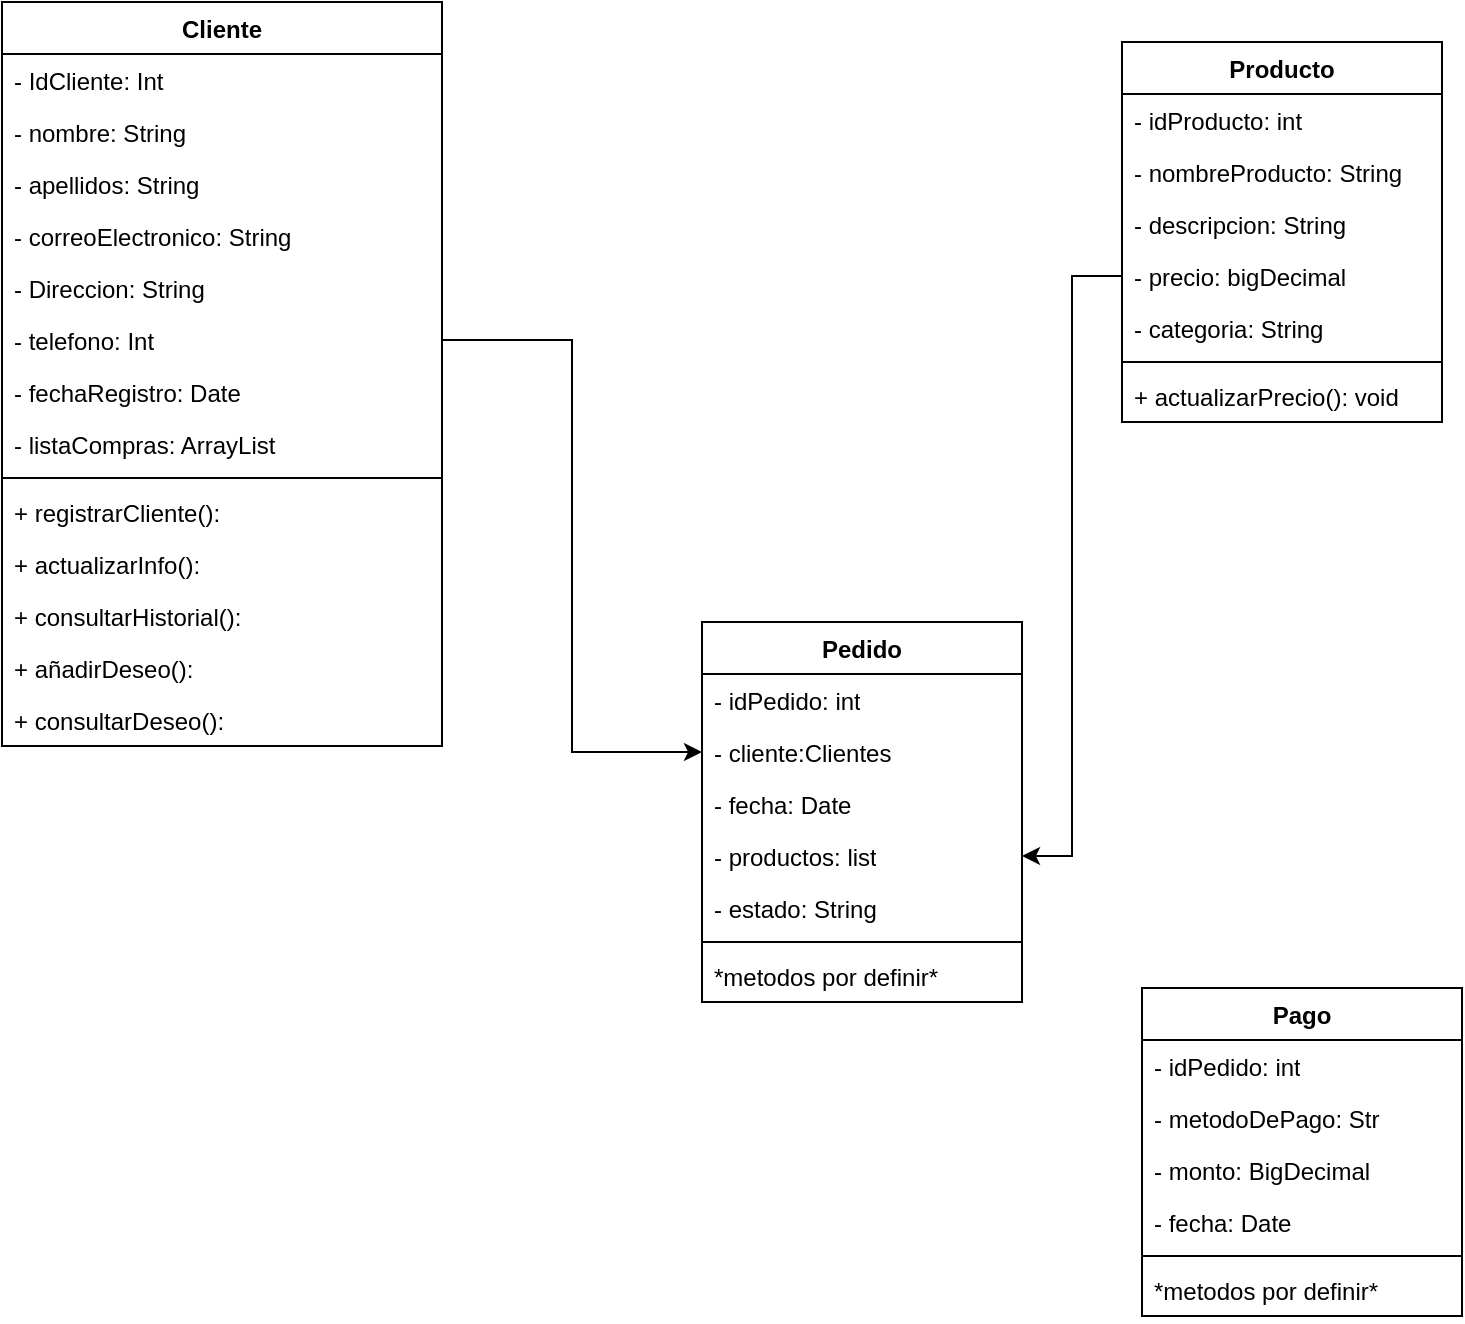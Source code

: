 <mxfile version="26.0.9">
  <diagram id="C5RBs43oDa-KdzZeNtuy" name="Page-1">
    <mxGraphModel dx="1434" dy="836" grid="1" gridSize="10" guides="1" tooltips="1" connect="1" arrows="1" fold="1" page="1" pageScale="1" pageWidth="827" pageHeight="1169" math="0" shadow="0">
      <root>
        <mxCell id="WIyWlLk6GJQsqaUBKTNV-0" />
        <mxCell id="WIyWlLk6GJQsqaUBKTNV-1" parent="WIyWlLk6GJQsqaUBKTNV-0" />
        <mxCell id="pCuUrv1eyqgr5q10tT0v-0" value="Cliente" style="swimlane;fontStyle=1;align=center;verticalAlign=top;childLayout=stackLayout;horizontal=1;startSize=26;horizontalStack=0;resizeParent=1;resizeParentMax=0;resizeLast=0;collapsible=1;marginBottom=0;whiteSpace=wrap;html=1;" parent="WIyWlLk6GJQsqaUBKTNV-1" vertex="1">
          <mxGeometry x="10" y="10" width="220" height="372" as="geometry" />
        </mxCell>
        <mxCell id="pCuUrv1eyqgr5q10tT0v-1" value="- IdCliente: Int" style="text;strokeColor=none;fillColor=none;align=left;verticalAlign=top;spacingLeft=4;spacingRight=4;overflow=hidden;rotatable=0;points=[[0,0.5],[1,0.5]];portConstraint=eastwest;whiteSpace=wrap;html=1;" parent="pCuUrv1eyqgr5q10tT0v-0" vertex="1">
          <mxGeometry y="26" width="220" height="26" as="geometry" />
        </mxCell>
        <mxCell id="pCuUrv1eyqgr5q10tT0v-7" value="- nombre: String" style="text;strokeColor=none;fillColor=none;align=left;verticalAlign=top;spacingLeft=4;spacingRight=4;overflow=hidden;rotatable=0;points=[[0,0.5],[1,0.5]];portConstraint=eastwest;whiteSpace=wrap;html=1;" parent="pCuUrv1eyqgr5q10tT0v-0" vertex="1">
          <mxGeometry y="52" width="220" height="26" as="geometry" />
        </mxCell>
        <mxCell id="pCuUrv1eyqgr5q10tT0v-4" value="- apellidos: String" style="text;strokeColor=none;fillColor=none;align=left;verticalAlign=top;spacingLeft=4;spacingRight=4;overflow=hidden;rotatable=0;points=[[0,0.5],[1,0.5]];portConstraint=eastwest;whiteSpace=wrap;html=1;" parent="pCuUrv1eyqgr5q10tT0v-0" vertex="1">
          <mxGeometry y="78" width="220" height="26" as="geometry" />
        </mxCell>
        <mxCell id="pCuUrv1eyqgr5q10tT0v-6" value="- correoElectronico: String" style="text;strokeColor=none;fillColor=none;align=left;verticalAlign=top;spacingLeft=4;spacingRight=4;overflow=hidden;rotatable=0;points=[[0,0.5],[1,0.5]];portConstraint=eastwest;whiteSpace=wrap;html=1;" parent="pCuUrv1eyqgr5q10tT0v-0" vertex="1">
          <mxGeometry y="104" width="220" height="26" as="geometry" />
        </mxCell>
        <mxCell id="pCuUrv1eyqgr5q10tT0v-5" value="- Direccion: String" style="text;strokeColor=none;fillColor=none;align=left;verticalAlign=top;spacingLeft=4;spacingRight=4;overflow=hidden;rotatable=0;points=[[0,0.5],[1,0.5]];portConstraint=eastwest;whiteSpace=wrap;html=1;" parent="pCuUrv1eyqgr5q10tT0v-0" vertex="1">
          <mxGeometry y="130" width="220" height="26" as="geometry" />
        </mxCell>
        <mxCell id="pCuUrv1eyqgr5q10tT0v-8" value="- telefono: Int" style="text;strokeColor=none;fillColor=none;align=left;verticalAlign=top;spacingLeft=4;spacingRight=4;overflow=hidden;rotatable=0;points=[[0,0.5],[1,0.5]];portConstraint=eastwest;whiteSpace=wrap;html=1;" parent="pCuUrv1eyqgr5q10tT0v-0" vertex="1">
          <mxGeometry y="156" width="220" height="26" as="geometry" />
        </mxCell>
        <mxCell id="pCuUrv1eyqgr5q10tT0v-9" value="- fechaRegistro: Date" style="text;strokeColor=none;fillColor=none;align=left;verticalAlign=top;spacingLeft=4;spacingRight=4;overflow=hidden;rotatable=0;points=[[0,0.5],[1,0.5]];portConstraint=eastwest;whiteSpace=wrap;html=1;" parent="pCuUrv1eyqgr5q10tT0v-0" vertex="1">
          <mxGeometry y="182" width="220" height="26" as="geometry" />
        </mxCell>
        <mxCell id="pCuUrv1eyqgr5q10tT0v-10" value="- listaCompras: ArrayList" style="text;strokeColor=none;fillColor=none;align=left;verticalAlign=top;spacingLeft=4;spacingRight=4;overflow=hidden;rotatable=0;points=[[0,0.5],[1,0.5]];portConstraint=eastwest;whiteSpace=wrap;html=1;" parent="pCuUrv1eyqgr5q10tT0v-0" vertex="1">
          <mxGeometry y="208" width="220" height="26" as="geometry" />
        </mxCell>
        <mxCell id="pCuUrv1eyqgr5q10tT0v-2" value="" style="line;strokeWidth=1;fillColor=none;align=left;verticalAlign=middle;spacingTop=-1;spacingLeft=3;spacingRight=3;rotatable=0;labelPosition=right;points=[];portConstraint=eastwest;strokeColor=inherit;" parent="pCuUrv1eyqgr5q10tT0v-0" vertex="1">
          <mxGeometry y="234" width="220" height="8" as="geometry" />
        </mxCell>
        <mxCell id="pCuUrv1eyqgr5q10tT0v-3" value="+ registrarCliente():&amp;nbsp;" style="text;strokeColor=none;fillColor=none;align=left;verticalAlign=top;spacingLeft=4;spacingRight=4;overflow=hidden;rotatable=0;points=[[0,0.5],[1,0.5]];portConstraint=eastwest;whiteSpace=wrap;html=1;" parent="pCuUrv1eyqgr5q10tT0v-0" vertex="1">
          <mxGeometry y="242" width="220" height="26" as="geometry" />
        </mxCell>
        <mxCell id="pCuUrv1eyqgr5q10tT0v-11" value="+ actualizarInfo():&amp;nbsp;" style="text;strokeColor=none;fillColor=none;align=left;verticalAlign=top;spacingLeft=4;spacingRight=4;overflow=hidden;rotatable=0;points=[[0,0.5],[1,0.5]];portConstraint=eastwest;whiteSpace=wrap;html=1;" parent="pCuUrv1eyqgr5q10tT0v-0" vertex="1">
          <mxGeometry y="268" width="220" height="26" as="geometry" />
        </mxCell>
        <mxCell id="pCuUrv1eyqgr5q10tT0v-12" value="+ consultarHistorial():&amp;nbsp;" style="text;strokeColor=none;fillColor=none;align=left;verticalAlign=top;spacingLeft=4;spacingRight=4;overflow=hidden;rotatable=0;points=[[0,0.5],[1,0.5]];portConstraint=eastwest;whiteSpace=wrap;html=1;" parent="pCuUrv1eyqgr5q10tT0v-0" vertex="1">
          <mxGeometry y="294" width="220" height="26" as="geometry" />
        </mxCell>
        <mxCell id="pCuUrv1eyqgr5q10tT0v-13" value="+ añadirDeseo():&amp;nbsp;" style="text;strokeColor=none;fillColor=none;align=left;verticalAlign=top;spacingLeft=4;spacingRight=4;overflow=hidden;rotatable=0;points=[[0,0.5],[1,0.5]];portConstraint=eastwest;whiteSpace=wrap;html=1;" parent="pCuUrv1eyqgr5q10tT0v-0" vertex="1">
          <mxGeometry y="320" width="220" height="26" as="geometry" />
        </mxCell>
        <mxCell id="pCuUrv1eyqgr5q10tT0v-14" value="+ consultarDeseo():&amp;nbsp;" style="text;strokeColor=none;fillColor=none;align=left;verticalAlign=top;spacingLeft=4;spacingRight=4;overflow=hidden;rotatable=0;points=[[0,0.5],[1,0.5]];portConstraint=eastwest;whiteSpace=wrap;html=1;" parent="pCuUrv1eyqgr5q10tT0v-0" vertex="1">
          <mxGeometry y="346" width="220" height="26" as="geometry" />
        </mxCell>
        <mxCell id="pCuUrv1eyqgr5q10tT0v-17" value="Producto" style="swimlane;fontStyle=1;align=center;verticalAlign=top;childLayout=stackLayout;horizontal=1;startSize=26;horizontalStack=0;resizeParent=1;resizeParentMax=0;resizeLast=0;collapsible=1;marginBottom=0;whiteSpace=wrap;html=1;" parent="WIyWlLk6GJQsqaUBKTNV-1" vertex="1">
          <mxGeometry x="570" y="30" width="160" height="190" as="geometry" />
        </mxCell>
        <mxCell id="pCuUrv1eyqgr5q10tT0v-18" value="- idProducto: int" style="text;strokeColor=none;fillColor=none;align=left;verticalAlign=top;spacingLeft=4;spacingRight=4;overflow=hidden;rotatable=0;points=[[0,0.5],[1,0.5]];portConstraint=eastwest;whiteSpace=wrap;html=1;" parent="pCuUrv1eyqgr5q10tT0v-17" vertex="1">
          <mxGeometry y="26" width="160" height="26" as="geometry" />
        </mxCell>
        <mxCell id="pCuUrv1eyqgr5q10tT0v-21" value="- nombreProducto: String" style="text;strokeColor=none;fillColor=none;align=left;verticalAlign=top;spacingLeft=4;spacingRight=4;overflow=hidden;rotatable=0;points=[[0,0.5],[1,0.5]];portConstraint=eastwest;whiteSpace=wrap;html=1;" parent="pCuUrv1eyqgr5q10tT0v-17" vertex="1">
          <mxGeometry y="52" width="160" height="26" as="geometry" />
        </mxCell>
        <mxCell id="pCuUrv1eyqgr5q10tT0v-22" value="- descripcion: String" style="text;strokeColor=none;fillColor=none;align=left;verticalAlign=top;spacingLeft=4;spacingRight=4;overflow=hidden;rotatable=0;points=[[0,0.5],[1,0.5]];portConstraint=eastwest;whiteSpace=wrap;html=1;" parent="pCuUrv1eyqgr5q10tT0v-17" vertex="1">
          <mxGeometry y="78" width="160" height="26" as="geometry" />
        </mxCell>
        <mxCell id="pCuUrv1eyqgr5q10tT0v-23" value="- precio: bigDecimal" style="text;strokeColor=none;fillColor=none;align=left;verticalAlign=top;spacingLeft=4;spacingRight=4;overflow=hidden;rotatable=0;points=[[0,0.5],[1,0.5]];portConstraint=eastwest;whiteSpace=wrap;html=1;" parent="pCuUrv1eyqgr5q10tT0v-17" vertex="1">
          <mxGeometry y="104" width="160" height="26" as="geometry" />
        </mxCell>
        <mxCell id="At_WYfDl0nij_3sQn7_P-0" value="- categoria: String" style="text;strokeColor=none;fillColor=none;align=left;verticalAlign=top;spacingLeft=4;spacingRight=4;overflow=hidden;rotatable=0;points=[[0,0.5],[1,0.5]];portConstraint=eastwest;whiteSpace=wrap;html=1;" parent="pCuUrv1eyqgr5q10tT0v-17" vertex="1">
          <mxGeometry y="130" width="160" height="26" as="geometry" />
        </mxCell>
        <mxCell id="pCuUrv1eyqgr5q10tT0v-19" value="" style="line;strokeWidth=1;fillColor=none;align=left;verticalAlign=middle;spacingTop=-1;spacingLeft=3;spacingRight=3;rotatable=0;labelPosition=right;points=[];portConstraint=eastwest;strokeColor=inherit;" parent="pCuUrv1eyqgr5q10tT0v-17" vertex="1">
          <mxGeometry y="156" width="160" height="8" as="geometry" />
        </mxCell>
        <mxCell id="pCuUrv1eyqgr5q10tT0v-20" value="+ actualizarPrecio(): void" style="text;strokeColor=none;fillColor=none;align=left;verticalAlign=top;spacingLeft=4;spacingRight=4;overflow=hidden;rotatable=0;points=[[0,0.5],[1,0.5]];portConstraint=eastwest;whiteSpace=wrap;html=1;" parent="pCuUrv1eyqgr5q10tT0v-17" vertex="1">
          <mxGeometry y="164" width="160" height="26" as="geometry" />
        </mxCell>
        <mxCell id="At_WYfDl0nij_3sQn7_P-2" value="Pedido" style="swimlane;fontStyle=1;align=center;verticalAlign=top;childLayout=stackLayout;horizontal=1;startSize=26;horizontalStack=0;resizeParent=1;resizeParentMax=0;resizeLast=0;collapsible=1;marginBottom=0;whiteSpace=wrap;html=1;" parent="WIyWlLk6GJQsqaUBKTNV-1" vertex="1">
          <mxGeometry x="360" y="320" width="160" height="190" as="geometry" />
        </mxCell>
        <mxCell id="At_WYfDl0nij_3sQn7_P-3" value="- idPedido: int" style="text;strokeColor=none;fillColor=none;align=left;verticalAlign=top;spacingLeft=4;spacingRight=4;overflow=hidden;rotatable=0;points=[[0,0.5],[1,0.5]];portConstraint=eastwest;whiteSpace=wrap;html=1;" parent="At_WYfDl0nij_3sQn7_P-2" vertex="1">
          <mxGeometry y="26" width="160" height="26" as="geometry" />
        </mxCell>
        <mxCell id="At_WYfDl0nij_3sQn7_P-17" value="- cliente:Clientes" style="text;strokeColor=none;fillColor=none;align=left;verticalAlign=top;spacingLeft=4;spacingRight=4;overflow=hidden;rotatable=0;points=[[0,0.5],[1,0.5]];portConstraint=eastwest;whiteSpace=wrap;html=1;" parent="At_WYfDl0nij_3sQn7_P-2" vertex="1">
          <mxGeometry y="52" width="160" height="26" as="geometry" />
        </mxCell>
        <mxCell id="At_WYfDl0nij_3sQn7_P-6" value="- fecha: Date" style="text;strokeColor=none;fillColor=none;align=left;verticalAlign=top;spacingLeft=4;spacingRight=4;overflow=hidden;rotatable=0;points=[[0,0.5],[1,0.5]];portConstraint=eastwest;whiteSpace=wrap;html=1;" parent="At_WYfDl0nij_3sQn7_P-2" vertex="1">
          <mxGeometry y="78" width="160" height="26" as="geometry" />
        </mxCell>
        <mxCell id="At_WYfDl0nij_3sQn7_P-7" value="- productos: list" style="text;strokeColor=none;fillColor=none;align=left;verticalAlign=top;spacingLeft=4;spacingRight=4;overflow=hidden;rotatable=0;points=[[0,0.5],[1,0.5]];portConstraint=eastwest;whiteSpace=wrap;html=1;" parent="At_WYfDl0nij_3sQn7_P-2" vertex="1">
          <mxGeometry y="104" width="160" height="26" as="geometry" />
        </mxCell>
        <mxCell id="At_WYfDl0nij_3sQn7_P-8" value="- estado: String" style="text;strokeColor=none;fillColor=none;align=left;verticalAlign=top;spacingLeft=4;spacingRight=4;overflow=hidden;rotatable=0;points=[[0,0.5],[1,0.5]];portConstraint=eastwest;whiteSpace=wrap;html=1;" parent="At_WYfDl0nij_3sQn7_P-2" vertex="1">
          <mxGeometry y="130" width="160" height="26" as="geometry" />
        </mxCell>
        <mxCell id="At_WYfDl0nij_3sQn7_P-4" value="" style="line;strokeWidth=1;fillColor=none;align=left;verticalAlign=middle;spacingTop=-1;spacingLeft=3;spacingRight=3;rotatable=0;labelPosition=right;points=[];portConstraint=eastwest;strokeColor=inherit;" parent="At_WYfDl0nij_3sQn7_P-2" vertex="1">
          <mxGeometry y="156" width="160" height="8" as="geometry" />
        </mxCell>
        <mxCell id="At_WYfDl0nij_3sQn7_P-5" value="*metodos por definir*" style="text;strokeColor=none;fillColor=none;align=left;verticalAlign=top;spacingLeft=4;spacingRight=4;overflow=hidden;rotatable=0;points=[[0,0.5],[1,0.5]];portConstraint=eastwest;whiteSpace=wrap;html=1;" parent="At_WYfDl0nij_3sQn7_P-2" vertex="1">
          <mxGeometry y="164" width="160" height="26" as="geometry" />
        </mxCell>
        <mxCell id="At_WYfDl0nij_3sQn7_P-9" value="Pago" style="swimlane;fontStyle=1;align=center;verticalAlign=top;childLayout=stackLayout;horizontal=1;startSize=26;horizontalStack=0;resizeParent=1;resizeParentMax=0;resizeLast=0;collapsible=1;marginBottom=0;whiteSpace=wrap;html=1;" parent="WIyWlLk6GJQsqaUBKTNV-1" vertex="1">
          <mxGeometry x="580" y="503" width="160" height="164" as="geometry" />
        </mxCell>
        <mxCell id="At_WYfDl0nij_3sQn7_P-15" value="- idPedido: int" style="text;strokeColor=none;fillColor=none;align=left;verticalAlign=top;spacingLeft=4;spacingRight=4;overflow=hidden;rotatable=0;points=[[0,0.5],[1,0.5]];portConstraint=eastwest;whiteSpace=wrap;html=1;" parent="At_WYfDl0nij_3sQn7_P-9" vertex="1">
          <mxGeometry y="26" width="160" height="26" as="geometry" />
        </mxCell>
        <mxCell id="At_WYfDl0nij_3sQn7_P-10" value="- metodoDePago: Str" style="text;strokeColor=none;fillColor=none;align=left;verticalAlign=top;spacingLeft=4;spacingRight=4;overflow=hidden;rotatable=0;points=[[0,0.5],[1,0.5]];portConstraint=eastwest;whiteSpace=wrap;html=1;" parent="At_WYfDl0nij_3sQn7_P-9" vertex="1">
          <mxGeometry y="52" width="160" height="26" as="geometry" />
        </mxCell>
        <mxCell id="At_WYfDl0nij_3sQn7_P-13" value="- monto: BigDecimal" style="text;strokeColor=none;fillColor=none;align=left;verticalAlign=top;spacingLeft=4;spacingRight=4;overflow=hidden;rotatable=0;points=[[0,0.5],[1,0.5]];portConstraint=eastwest;whiteSpace=wrap;html=1;" parent="At_WYfDl0nij_3sQn7_P-9" vertex="1">
          <mxGeometry y="78" width="160" height="26" as="geometry" />
        </mxCell>
        <mxCell id="At_WYfDl0nij_3sQn7_P-14" value="- fecha: Date" style="text;strokeColor=none;fillColor=none;align=left;verticalAlign=top;spacingLeft=4;spacingRight=4;overflow=hidden;rotatable=0;points=[[0,0.5],[1,0.5]];portConstraint=eastwest;whiteSpace=wrap;html=1;" parent="At_WYfDl0nij_3sQn7_P-9" vertex="1">
          <mxGeometry y="104" width="160" height="26" as="geometry" />
        </mxCell>
        <mxCell id="At_WYfDl0nij_3sQn7_P-11" value="" style="line;strokeWidth=1;fillColor=none;align=left;verticalAlign=middle;spacingTop=-1;spacingLeft=3;spacingRight=3;rotatable=0;labelPosition=right;points=[];portConstraint=eastwest;strokeColor=inherit;" parent="At_WYfDl0nij_3sQn7_P-9" vertex="1">
          <mxGeometry y="130" width="160" height="8" as="geometry" />
        </mxCell>
        <mxCell id="At_WYfDl0nij_3sQn7_P-12" value="*metodos por definir*" style="text;strokeColor=none;fillColor=none;align=left;verticalAlign=top;spacingLeft=4;spacingRight=4;overflow=hidden;rotatable=0;points=[[0,0.5],[1,0.5]];portConstraint=eastwest;whiteSpace=wrap;html=1;" parent="At_WYfDl0nij_3sQn7_P-9" vertex="1">
          <mxGeometry y="138" width="160" height="26" as="geometry" />
        </mxCell>
        <mxCell id="At_WYfDl0nij_3sQn7_P-16" style="edgeStyle=orthogonalEdgeStyle;rounded=0;orthogonalLoop=1;jettySize=auto;html=1;entryX=0;entryY=0.5;entryDx=0;entryDy=0;" parent="WIyWlLk6GJQsqaUBKTNV-1" source="pCuUrv1eyqgr5q10tT0v-8" target="At_WYfDl0nij_3sQn7_P-17" edge="1">
          <mxGeometry relative="1" as="geometry">
            <mxPoint x="300" y="310" as="targetPoint" />
          </mxGeometry>
        </mxCell>
        <mxCell id="At_WYfDl0nij_3sQn7_P-18" style="edgeStyle=orthogonalEdgeStyle;rounded=0;orthogonalLoop=1;jettySize=auto;html=1;entryX=1;entryY=0.5;entryDx=0;entryDy=0;" parent="WIyWlLk6GJQsqaUBKTNV-1" source="pCuUrv1eyqgr5q10tT0v-23" target="At_WYfDl0nij_3sQn7_P-7" edge="1">
          <mxGeometry relative="1" as="geometry" />
        </mxCell>
      </root>
    </mxGraphModel>
  </diagram>
</mxfile>
